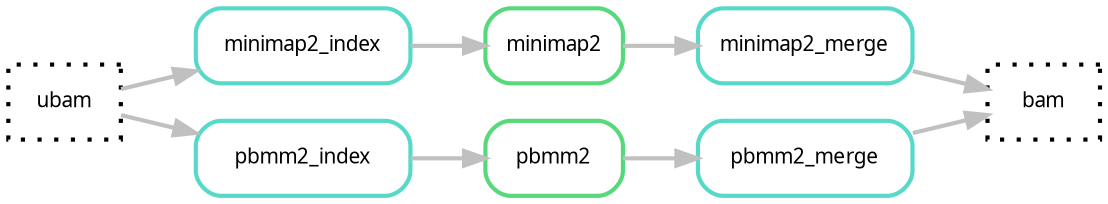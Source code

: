 digraph snakemake_dag {
             rankdir=LR;
	graph [bb="0,0,103,252",
		bgcolor=white,
		margin=0
	];
	node [fontname=sans,
		fontsize=10,
		label="\N",
		penwidth=2,
		style=rounded,
		shape=box
	];
	edge [color=grey,
		penwidth=2
	];
	10	[color="0.0 0.0 0.0",
		height=0.5,
		label="ubam",
		pos="51.5,18",
		width=0.75, style="dotted"];
	0	 [color="0.0 0.0 0.0",
		height=0.5,
		label="bam",
		pos="51.5,18",
		width=0.75, style="dotted"];
	2 -> 0	 [pos="e,51.5,36.413 51.5,71.831 51.5,64.131 51.5,54.974 51.5,46.417"];
	4	 [color="0.48 0.6 0.85",
		height=0.5,
		label=minimap2_index,
		pos="51.5,162",
		width=1.4306];
	2	 [color="0.48 0.6 0.85",
		height=0.5,
		label=minimap2_merge,
		pos="51.5,162",
		width=1.4306];
	3	 [color="0.38 0.6 0.85",
		height=0.5,
		label=minimap2,
		pos="51.5,234",
		width=0.91667];
	5	 [color="0.48 0.6 0.85",
		height=0.5,
		label=pbmm2_index,
		pos="51.5,162",
		width=1.4306];
	6	 [color="0.48 0.6 0.85",
		height=0.5,
		label=pbmm2_merge,
		pos="51.5,162",
		width=1.4306];
	7	 [color="0.38 0.6 0.85",
		height=0.5,
		label=pbmm2,
		pos="51.5,234",
		width=0.91667];
	3 -> 2	 [pos="e,51.5,180.41 51.5,215.83 51.5,208.13 51.5,198.97 51.5,190.42"];
	10 -> 4
	4 -> 3
	10 -> 5
	5 -> 7
	7 -> 6
	6 -> 0
}
